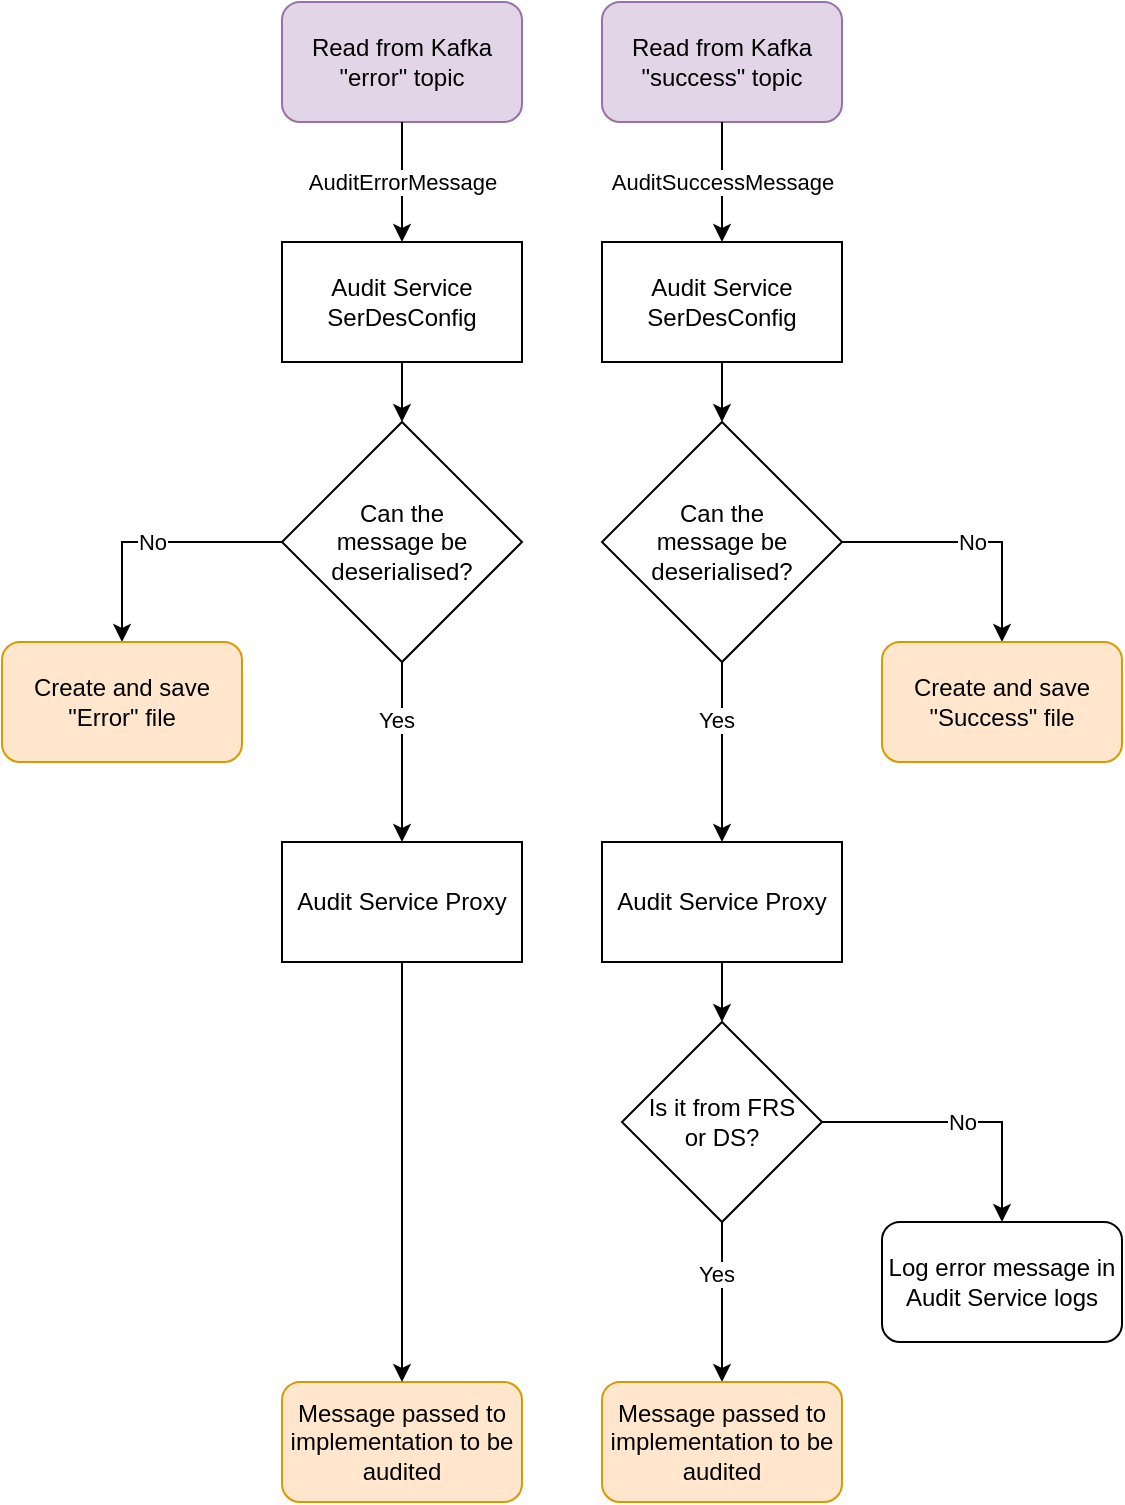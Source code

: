 <mxfile version="14.9.1" type="device"><diagram id="T6RrojfTd-1lxyLp2Pcd" name="Page-1"><mxGraphModel dx="2062" dy="1065" grid="1" gridSize="10" guides="1" tooltips="1" connect="1" arrows="1" fold="1" page="1" pageScale="1" pageWidth="827" pageHeight="1169" math="0" shadow="0"><root><mxCell id="0"/><mxCell id="1" parent="0"/><mxCell id="qzdW9Nbo0scdVVyNVUDq-1" value="Read from Kafka &quot;success&quot; topic" style="rounded=1;whiteSpace=wrap;html=1;fillColor=#e1d5e7;strokeColor=#9673a6;" parent="1" vertex="1"><mxGeometry x="440" y="40" width="120" height="60" as="geometry"/></mxCell><mxCell id="qzdW9Nbo0scdVVyNVUDq-2" value="Read from Kafka &quot;error&quot; topic" style="rounded=1;whiteSpace=wrap;html=1;fillColor=#e1d5e7;strokeColor=#9673a6;" parent="1" vertex="1"><mxGeometry x="280" y="40" width="120" height="60" as="geometry"/></mxCell><mxCell id="qzdW9Nbo0scdVVyNVUDq-3" value="Audit Service SerDesConfig" style="rounded=0;whiteSpace=wrap;html=1;" parent="1" vertex="1"><mxGeometry x="440" y="160" width="120" height="60" as="geometry"/></mxCell><mxCell id="qzdW9Nbo0scdVVyNVUDq-4" value="AuditErrorMessage" style="endArrow=classic;html=1;entryX=0.5;entryY=0;entryDx=0;entryDy=0;exitX=0.5;exitY=1;exitDx=0;exitDy=0;" parent="1" source="qzdW9Nbo0scdVVyNVUDq-2" target="qzdW9Nbo0scdVVyNVUDq-9" edge="1"><mxGeometry width="50" height="50" relative="1" as="geometry"><mxPoint x="390" y="420" as="sourcePoint"/><mxPoint x="440" y="370" as="targetPoint"/><Array as="points"/></mxGeometry></mxCell><mxCell id="qzdW9Nbo0scdVVyNVUDq-5" value="AuditSuccessMessage" style="endArrow=classic;html=1;entryX=0.5;entryY=0;entryDx=0;entryDy=0;exitX=0.5;exitY=1;exitDx=0;exitDy=0;" parent="1" source="qzdW9Nbo0scdVVyNVUDq-1" target="qzdW9Nbo0scdVVyNVUDq-3" edge="1"><mxGeometry width="50" height="50" relative="1" as="geometry"><mxPoint x="350" y="110" as="sourcePoint"/><mxPoint x="370" y="200" as="targetPoint"/><Array as="points"><mxPoint x="500" y="150"/></Array></mxGeometry></mxCell><mxCell id="qzdW9Nbo0scdVVyNVUDq-9" value="Audit Service SerDesConfig" style="rounded=0;whiteSpace=wrap;html=1;" parent="1" vertex="1"><mxGeometry x="280" y="160" width="120" height="60" as="geometry"/></mxCell><mxCell id="PIoUkc6wkOb56SCeH0Eq-1" value="No" style="edgeStyle=orthogonalEdgeStyle;rounded=0;orthogonalLoop=1;jettySize=auto;html=1;exitX=0;exitY=0.5;exitDx=0;exitDy=0;entryX=0.5;entryY=0;entryDx=0;entryDy=0;" edge="1" parent="1" source="qzdW9Nbo0scdVVyNVUDq-11" target="qzdW9Nbo0scdVVyNVUDq-24"><mxGeometry relative="1" as="geometry"/></mxCell><mxCell id="qzdW9Nbo0scdVVyNVUDq-11" value="Can the&lt;br&gt;message be deserialised?" style="rhombus;whiteSpace=wrap;html=1;" parent="1" vertex="1"><mxGeometry x="280" y="250" width="120" height="120" as="geometry"/></mxCell><mxCell id="PIoUkc6wkOb56SCeH0Eq-2" value="No" style="edgeStyle=orthogonalEdgeStyle;rounded=0;orthogonalLoop=1;jettySize=auto;html=1;exitX=1;exitY=0.5;exitDx=0;exitDy=0;entryX=0.5;entryY=0;entryDx=0;entryDy=0;" edge="1" parent="1" source="qzdW9Nbo0scdVVyNVUDq-12" target="qzdW9Nbo0scdVVyNVUDq-25"><mxGeometry relative="1" as="geometry"/></mxCell><mxCell id="qzdW9Nbo0scdVVyNVUDq-12" value="Can the &lt;br&gt;message be deserialised?" style="rhombus;whiteSpace=wrap;html=1;" parent="1" vertex="1"><mxGeometry x="440" y="250" width="120" height="120" as="geometry"/></mxCell><mxCell id="qzdW9Nbo0scdVVyNVUDq-13" value="" style="endArrow=classic;html=1;exitX=0.5;exitY=1;exitDx=0;exitDy=0;entryX=0.5;entryY=0;entryDx=0;entryDy=0;" parent="1" source="qzdW9Nbo0scdVVyNVUDq-3" target="qzdW9Nbo0scdVVyNVUDq-12" edge="1"><mxGeometry width="50" height="50" relative="1" as="geometry"><mxPoint x="390" y="410" as="sourcePoint"/><mxPoint x="440" y="360" as="targetPoint"/></mxGeometry></mxCell><mxCell id="qzdW9Nbo0scdVVyNVUDq-14" value="" style="endArrow=classic;html=1;exitX=0.5;exitY=1;exitDx=0;exitDy=0;entryX=0.5;entryY=0;entryDx=0;entryDy=0;" parent="1" source="qzdW9Nbo0scdVVyNVUDq-9" target="qzdW9Nbo0scdVVyNVUDq-11" edge="1"><mxGeometry width="50" height="50" relative="1" as="geometry"><mxPoint x="510" y="230" as="sourcePoint"/><mxPoint x="510" y="260" as="targetPoint"/></mxGeometry></mxCell><mxCell id="qzdW9Nbo0scdVVyNVUDq-20" value="" style="endArrow=classic;html=1;exitX=0.5;exitY=1;exitDx=0;exitDy=0;entryX=0.5;entryY=0;entryDx=0;entryDy=0;" parent="1" source="qzdW9Nbo0scdVVyNVUDq-11" target="qzdW9Nbo0scdVVyNVUDq-43" edge="1"><mxGeometry width="50" height="50" relative="1" as="geometry"><mxPoint x="390" y="410" as="sourcePoint"/><mxPoint x="340" y="600" as="targetPoint"/></mxGeometry></mxCell><mxCell id="qzdW9Nbo0scdVVyNVUDq-21" value="Yes" style="edgeLabel;html=1;align=center;verticalAlign=middle;resizable=0;points=[];" parent="qzdW9Nbo0scdVVyNVUDq-20" vertex="1" connectable="0"><mxGeometry x="-0.36" y="-3" relative="1" as="geometry"><mxPoint as="offset"/></mxGeometry></mxCell><mxCell id="qzdW9Nbo0scdVVyNVUDq-22" value="" style="endArrow=classic;html=1;exitX=0.5;exitY=1;exitDx=0;exitDy=0;entryX=0.5;entryY=0;entryDx=0;entryDy=0;" parent="1" source="qzdW9Nbo0scdVVyNVUDq-12" target="qzdW9Nbo0scdVVyNVUDq-41" edge="1"><mxGeometry width="50" height="50" relative="1" as="geometry"><mxPoint x="350" y="360" as="sourcePoint"/><mxPoint x="500" y="400" as="targetPoint"/></mxGeometry></mxCell><mxCell id="qzdW9Nbo0scdVVyNVUDq-23" value="Yes" style="edgeLabel;html=1;align=center;verticalAlign=middle;resizable=0;points=[];" parent="qzdW9Nbo0scdVVyNVUDq-22" vertex="1" connectable="0"><mxGeometry x="-0.36" y="-3" relative="1" as="geometry"><mxPoint as="offset"/></mxGeometry></mxCell><mxCell id="qzdW9Nbo0scdVVyNVUDq-24" value="Create and save &quot;Error&quot; file" style="rounded=1;whiteSpace=wrap;html=1;fillColor=#ffe6cc;strokeColor=#d79b00;" parent="1" vertex="1"><mxGeometry x="140" y="360" width="120" height="60" as="geometry"/></mxCell><mxCell id="qzdW9Nbo0scdVVyNVUDq-25" value="Create and save &quot;Success&quot; file" style="rounded=1;whiteSpace=wrap;html=1;fillColor=#ffe6cc;strokeColor=#d79b00;" parent="1" vertex="1"><mxGeometry x="580" y="360" width="120" height="60" as="geometry"/></mxCell><mxCell id="PIoUkc6wkOb56SCeH0Eq-3" value="No" style="edgeStyle=orthogonalEdgeStyle;rounded=0;orthogonalLoop=1;jettySize=auto;html=1;exitX=1;exitY=0.5;exitDx=0;exitDy=0;entryX=0.5;entryY=0;entryDx=0;entryDy=0;" edge="1" parent="1" source="qzdW9Nbo0scdVVyNVUDq-29" target="qzdW9Nbo0scdVVyNVUDq-32"><mxGeometry relative="1" as="geometry"/></mxCell><mxCell id="qzdW9Nbo0scdVVyNVUDq-29" value="Is it from FRS&lt;br&gt;or DS?" style="rhombus;whiteSpace=wrap;html=1;" parent="1" vertex="1"><mxGeometry x="450" y="550" width="100" height="100" as="geometry"/></mxCell><mxCell id="qzdW9Nbo0scdVVyNVUDq-32" value="Log error message in Audit Service logs" style="rounded=1;whiteSpace=wrap;html=1;" parent="1" vertex="1"><mxGeometry x="580" y="650" width="120" height="60" as="geometry"/></mxCell><mxCell id="qzdW9Nbo0scdVVyNVUDq-33" value="" style="endArrow=classic;html=1;exitX=0.5;exitY=1;exitDx=0;exitDy=0;entryX=0.5;entryY=0;entryDx=0;entryDy=0;" parent="1" source="qzdW9Nbo0scdVVyNVUDq-29" target="qzdW9Nbo0scdVVyNVUDq-36" edge="1"><mxGeometry width="50" height="50" relative="1" as="geometry"><mxPoint x="510" y="540" as="sourcePoint"/><mxPoint x="500" y="780" as="targetPoint"/></mxGeometry></mxCell><mxCell id="qzdW9Nbo0scdVVyNVUDq-34" value="Yes" style="edgeLabel;html=1;align=center;verticalAlign=middle;resizable=0;points=[];" parent="qzdW9Nbo0scdVVyNVUDq-33" vertex="1" connectable="0"><mxGeometry x="-0.36" y="-3" relative="1" as="geometry"><mxPoint as="offset"/></mxGeometry></mxCell><mxCell id="qzdW9Nbo0scdVVyNVUDq-35" value="Message passed to implementation to be audited" style="rounded=1;whiteSpace=wrap;html=1;fillColor=#ffe6cc;strokeColor=#d79b00;" parent="1" vertex="1"><mxGeometry x="280" y="730" width="120" height="60" as="geometry"/></mxCell><mxCell id="qzdW9Nbo0scdVVyNVUDq-36" value="&lt;span&gt;Message passed to implementation to be audited&lt;/span&gt;" style="rounded=1;whiteSpace=wrap;html=1;fillColor=#ffe6cc;strokeColor=#d79b00;" parent="1" vertex="1"><mxGeometry x="440" y="730" width="120" height="60" as="geometry"/></mxCell><mxCell id="qzdW9Nbo0scdVVyNVUDq-41" value="Audit Service Proxy" style="rounded=0;whiteSpace=wrap;html=1;" parent="1" vertex="1"><mxGeometry x="440" y="460" width="120" height="60" as="geometry"/></mxCell><mxCell id="qzdW9Nbo0scdVVyNVUDq-42" value="" style="endArrow=classic;html=1;exitX=0.5;exitY=1;exitDx=0;exitDy=0;entryX=0.5;entryY=0;entryDx=0;entryDy=0;" parent="1" source="qzdW9Nbo0scdVVyNVUDq-41" target="qzdW9Nbo0scdVVyNVUDq-29" edge="1"><mxGeometry width="50" height="50" relative="1" as="geometry"><mxPoint x="510" y="230" as="sourcePoint"/><mxPoint x="510" y="260" as="targetPoint"/></mxGeometry></mxCell><mxCell id="qzdW9Nbo0scdVVyNVUDq-43" value="Audit Service Proxy" style="rounded=0;whiteSpace=wrap;html=1;" parent="1" vertex="1"><mxGeometry x="280" y="460" width="120" height="60" as="geometry"/></mxCell><mxCell id="qzdW9Nbo0scdVVyNVUDq-44" value="" style="endArrow=classic;html=1;exitX=0.5;exitY=1;exitDx=0;exitDy=0;entryX=0.5;entryY=0;entryDx=0;entryDy=0;" parent="1" source="qzdW9Nbo0scdVVyNVUDq-43" target="qzdW9Nbo0scdVVyNVUDq-35" edge="1"><mxGeometry width="50" height="50" relative="1" as="geometry"><mxPoint x="510" y="230" as="sourcePoint"/><mxPoint x="510" y="260" as="targetPoint"/></mxGeometry></mxCell></root></mxGraphModel></diagram></mxfile>